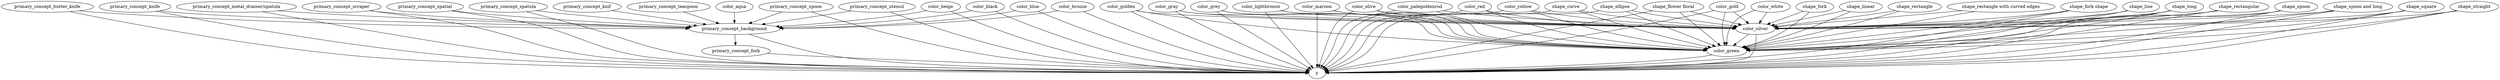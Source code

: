 strict digraph  {
primary_concept_background;
y;
primary_concept_butter_knife;
primary_concept_fork;
primary_concept_knife;
"primary_concept_metal_drainer/spatula";
primary_concept_scraper;
primary_concept_spatial;
primary_concept_spatula;
primary_concept_spoon;
primary_concept_utensil;
color_beige;
color_black;
color_blue;
color_bronze;
color_gold;
color_golden;
color_gray;
color_green;
color_grey;
color_lightbronze;
color_maroon;
color_olive;
color_palegoldenrod;
color_red;
color_silver;
color_yellow;
shape_curve;
shape_ellipse;
"shape_flower floral";
"shape_fork shape";
shape_line;
shape_long;
shape_rectangular;
shape_spoon;
"shape_spoon and long";
shape_square;
shape_straight;
primary_concept_knif;
primary_concept_teaspoon;
color_aqua;
color_white;
shape_fork;
shape_linear;
shape_rectangle;
"shape_rectangle with curved edges";
primary_concept_background -> y;
primary_concept_background -> primary_concept_fork;
primary_concept_butter_knife -> y;
primary_concept_butter_knife -> primary_concept_background;
primary_concept_fork -> y;
primary_concept_knife -> y;
primary_concept_knife -> primary_concept_background;
"primary_concept_metal_drainer/spatula" -> y;
"primary_concept_metal_drainer/spatula" -> primary_concept_background;
primary_concept_scraper -> y;
primary_concept_scraper -> primary_concept_background;
primary_concept_spatial -> y;
primary_concept_spatial -> primary_concept_background;
primary_concept_spatula -> y;
primary_concept_spatula -> primary_concept_background;
primary_concept_spoon -> y;
primary_concept_spoon -> primary_concept_background;
primary_concept_utensil -> y;
primary_concept_utensil -> primary_concept_background;
color_beige -> y;
color_beige -> primary_concept_background;
color_black -> y;
color_black -> primary_concept_background;
color_blue -> y;
color_blue -> primary_concept_background;
color_bronze -> y;
color_bronze -> primary_concept_background;
color_gold -> y;
color_gold -> color_green;
color_gold -> color_silver;
color_golden -> y;
color_golden -> color_green;
color_golden -> color_silver;
color_gray -> y;
color_gray -> color_green;
color_gray -> color_silver;
color_green -> y;
color_grey -> y;
color_grey -> color_green;
color_grey -> color_silver;
color_lightbronze -> y;
color_lightbronze -> color_green;
color_lightbronze -> color_silver;
color_maroon -> y;
color_maroon -> color_green;
color_maroon -> color_silver;
color_olive -> y;
color_olive -> color_green;
color_olive -> color_silver;
color_palegoldenrod -> y;
color_palegoldenrod -> color_green;
color_palegoldenrod -> color_silver;
color_red -> y;
color_red -> color_green;
color_red -> color_silver;
color_silver -> y;
color_silver -> color_green;
color_yellow -> y;
color_yellow -> color_green;
color_yellow -> color_silver;
shape_curve -> y;
shape_curve -> color_green;
shape_curve -> color_silver;
shape_ellipse -> y;
shape_ellipse -> color_green;
shape_ellipse -> color_silver;
"shape_flower floral" -> y;
"shape_flower floral" -> color_green;
"shape_flower floral" -> color_silver;
"shape_fork shape" -> y;
"shape_fork shape" -> color_green;
"shape_fork shape" -> color_silver;
shape_line -> y;
shape_line -> color_green;
shape_line -> color_silver;
shape_long -> y;
shape_long -> color_green;
shape_long -> color_silver;
shape_rectangular -> y;
shape_rectangular -> color_green;
shape_rectangular -> color_silver;
shape_spoon -> y;
shape_spoon -> color_green;
shape_spoon -> color_silver;
"shape_spoon and long" -> y;
"shape_spoon and long" -> color_green;
"shape_spoon and long" -> color_silver;
shape_square -> y;
shape_square -> color_green;
shape_square -> color_silver;
shape_straight -> y;
shape_straight -> color_green;
shape_straight -> color_silver;
primary_concept_knif -> primary_concept_background;
primary_concept_teaspoon -> primary_concept_background;
color_aqua -> primary_concept_background;
color_white -> color_green;
color_white -> color_silver;
shape_fork -> color_green;
shape_fork -> color_silver;
shape_linear -> color_green;
shape_linear -> color_silver;
shape_rectangle -> color_green;
shape_rectangle -> color_silver;
"shape_rectangle with curved edges" -> color_green;
"shape_rectangle with curved edges" -> color_silver;
}
